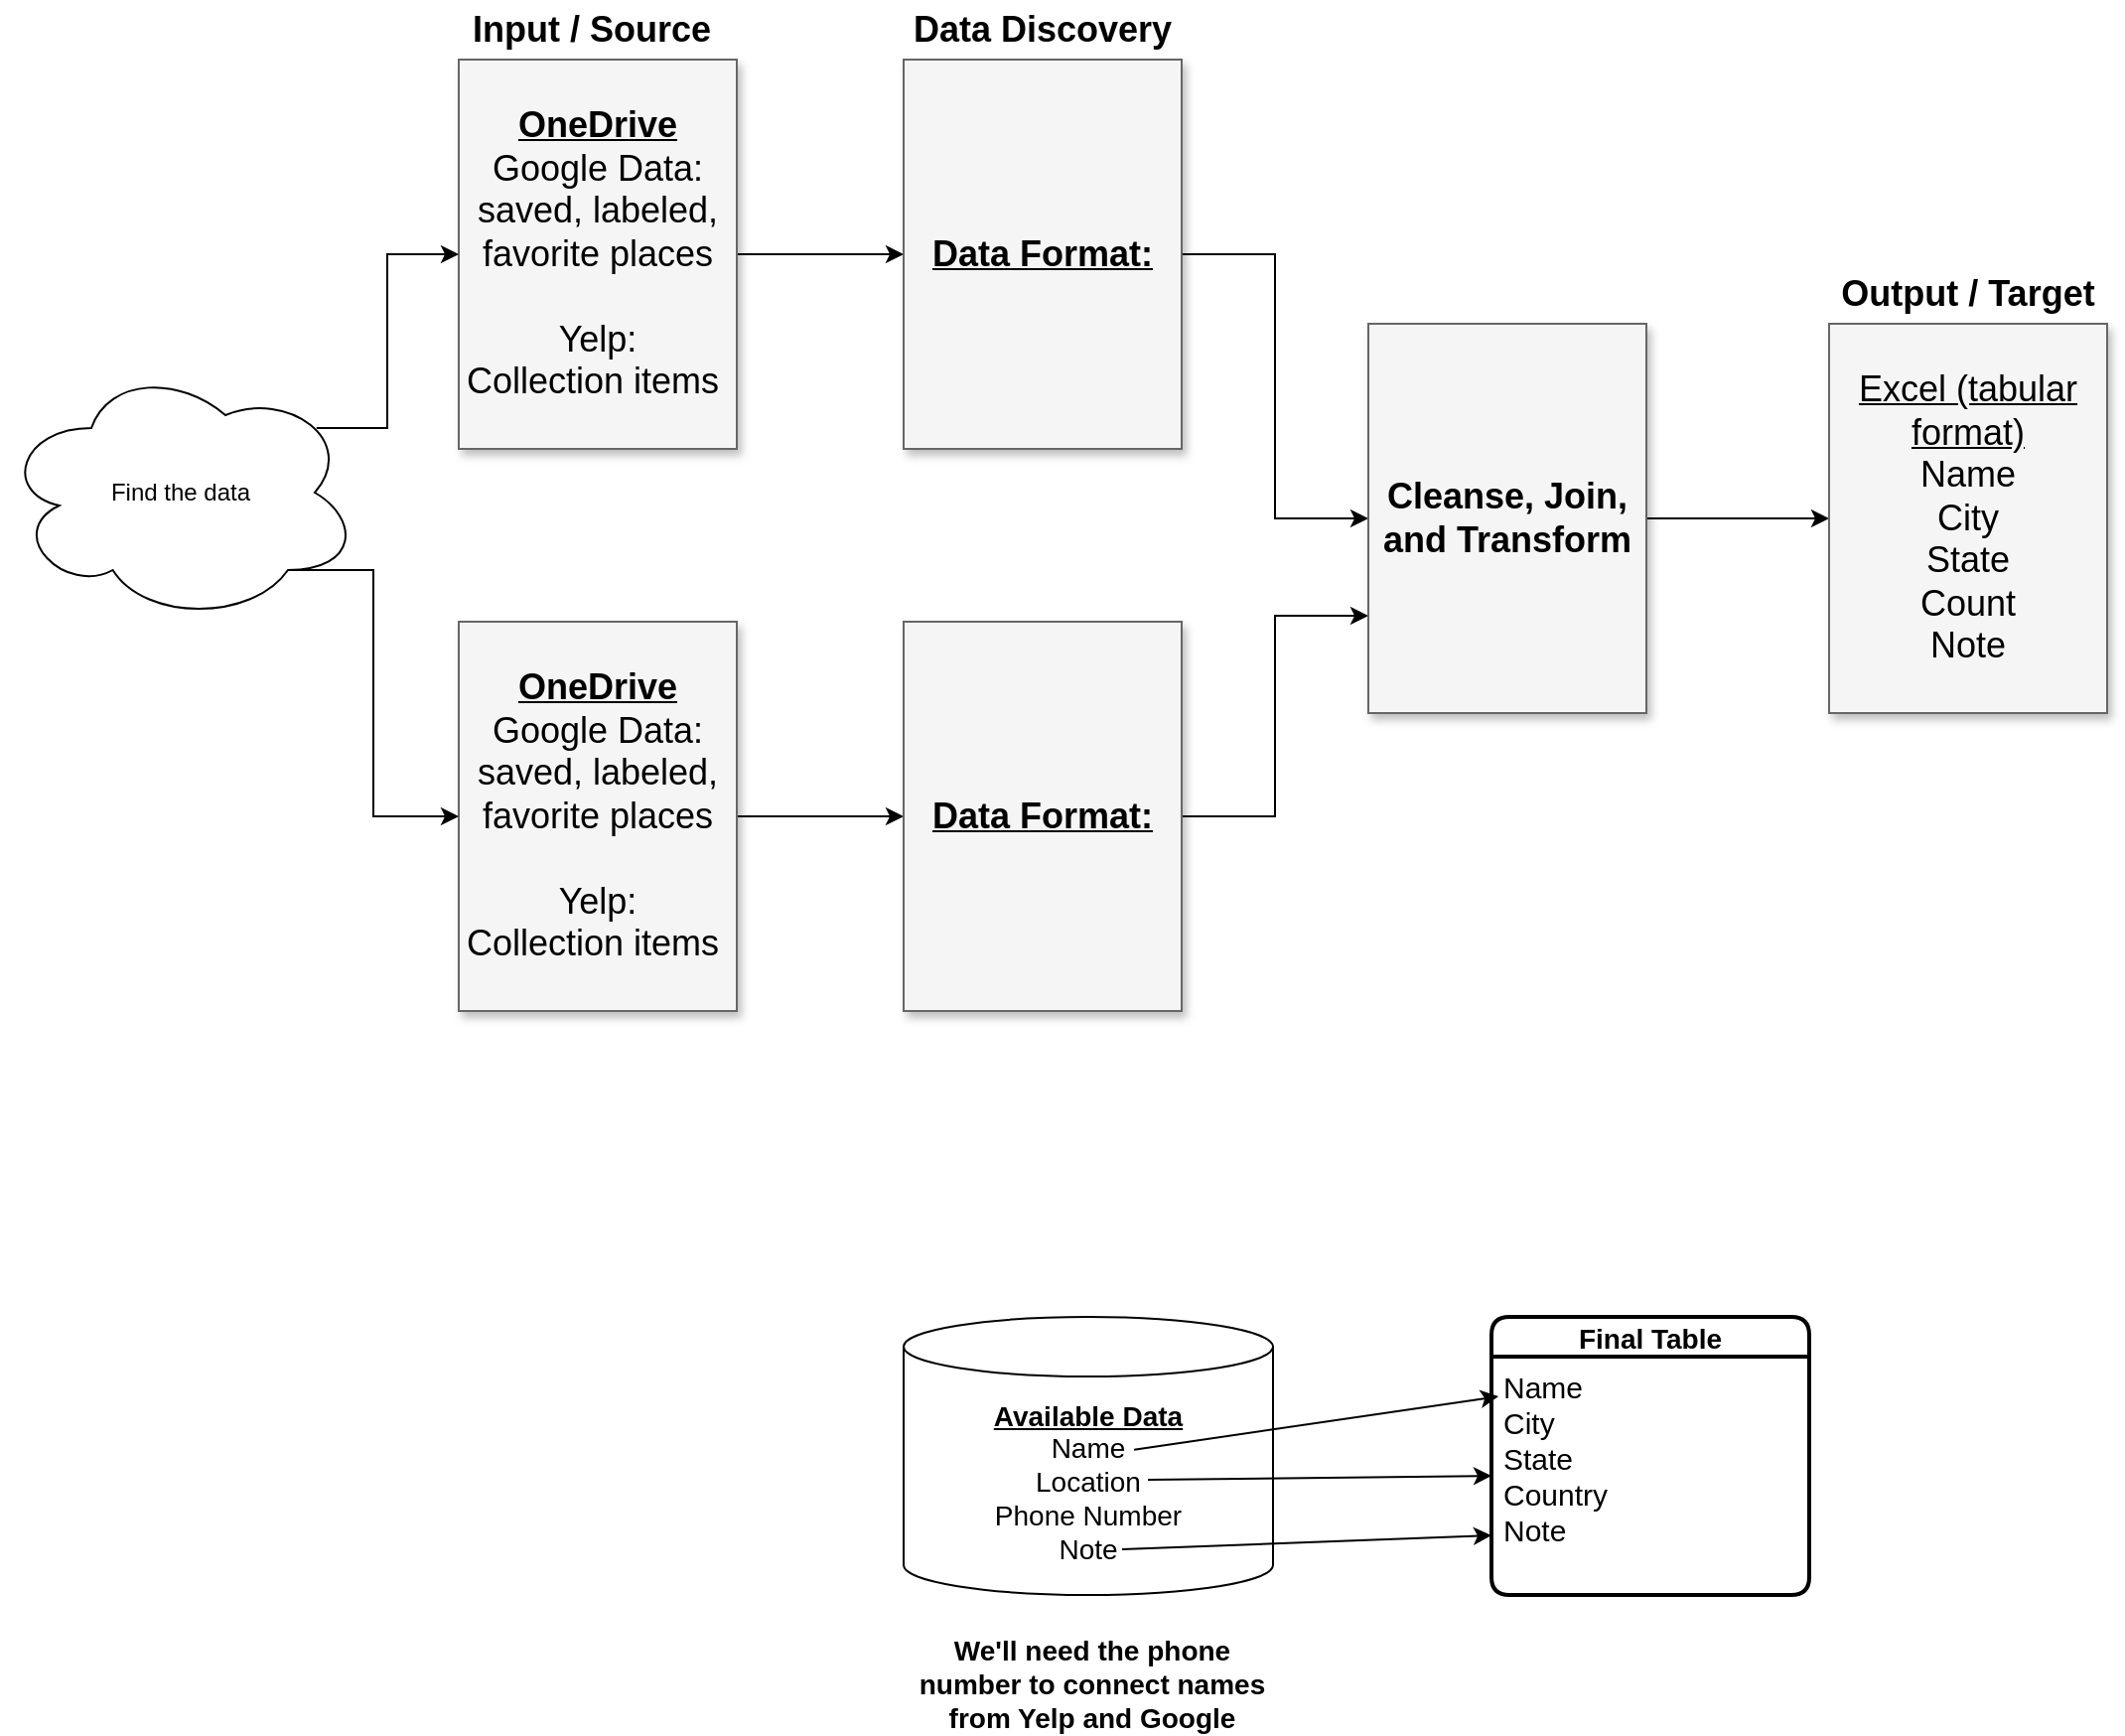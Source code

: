<mxfile version="20.8.17" type="github">
  <diagram name="Page-1" id="90a13364-a465-7bf4-72fc-28e22215d7a0">
    <mxGraphModel dx="3187.5" dy="769" grid="1" gridSize="10" guides="1" tooltips="1" connect="1" arrows="1" fold="1" page="1" pageScale="1.5" pageWidth="1169" pageHeight="826" background="none" math="0" shadow="0">
      <root>
        <mxCell id="0" style=";html=1;" />
        <mxCell id="1" style=";html=1;" parent="0" />
        <mxCell id="QJkubPFk-c3f9WA3xLjl-14" style="edgeStyle=none;rounded=0;orthogonalLoop=1;jettySize=auto;html=1;exitX=1;exitY=0.5;exitDx=0;exitDy=0;entryX=0;entryY=0.5;entryDx=0;entryDy=0;" edge="1" parent="1" source="gC0-dVrv1vUqgVdrwK94-1" target="QJkubPFk-c3f9WA3xLjl-2">
          <mxGeometry relative="1" as="geometry" />
        </mxCell>
        <mxCell id="gC0-dVrv1vUqgVdrwK94-1" value="&lt;b&gt;&lt;u&gt;OneDrive&lt;/u&gt;&lt;/b&gt;&lt;br&gt;Google Data:&lt;br style=&quot;border-color: var(--border-color);&quot;&gt;saved, labeled, favorite places&lt;br&gt;&lt;br&gt;Yelp:&lt;br&gt;Collection items&amp;nbsp;" style="whiteSpace=wrap;html=1;shadow=1;fontSize=18;fillColor=#f5f5f5;strokeColor=#666666;" parent="1" vertex="1">
          <mxGeometry x="220" y="377" width="140" height="196" as="geometry" />
        </mxCell>
        <mxCell id="gC0-dVrv1vUqgVdrwK94-9" value="&lt;b&gt;Input / Source&lt;/b&gt;" style="text;strokeColor=none;align=center;fillColor=none;html=1;verticalAlign=middle;whiteSpace=wrap;rounded=0;fontSize=18;" parent="1" vertex="1">
          <mxGeometry x="209" y="347" width="156" height="30" as="geometry" />
        </mxCell>
        <mxCell id="QJkubPFk-c3f9WA3xLjl-15" style="edgeStyle=orthogonalEdgeStyle;rounded=0;orthogonalLoop=1;jettySize=auto;html=1;exitX=1;exitY=0.5;exitDx=0;exitDy=0;entryX=0;entryY=0.5;entryDx=0;entryDy=0;" edge="1" parent="1" source="QJkubPFk-c3f9WA3xLjl-1" target="QJkubPFk-c3f9WA3xLjl-3">
          <mxGeometry relative="1" as="geometry" />
        </mxCell>
        <mxCell id="QJkubPFk-c3f9WA3xLjl-1" value="&lt;b&gt;&lt;u&gt;OneDrive&lt;/u&gt;&lt;/b&gt;&lt;br&gt;Google Data:&lt;br style=&quot;border-color: var(--border-color);&quot;&gt;saved, labeled, favorite places&lt;br&gt;&lt;br&gt;Yelp:&lt;br&gt;Collection items&amp;nbsp;" style="whiteSpace=wrap;html=1;shadow=1;fontSize=18;fillColor=#f5f5f5;strokeColor=#666666;" vertex="1" parent="1">
          <mxGeometry x="220" y="660" width="140" height="196" as="geometry" />
        </mxCell>
        <mxCell id="QJkubPFk-c3f9WA3xLjl-16" style="edgeStyle=orthogonalEdgeStyle;rounded=0;orthogonalLoop=1;jettySize=auto;html=1;exitX=1;exitY=0.5;exitDx=0;exitDy=0;entryX=0;entryY=0.5;entryDx=0;entryDy=0;" edge="1" parent="1" source="QJkubPFk-c3f9WA3xLjl-2" target="QJkubPFk-c3f9WA3xLjl-4">
          <mxGeometry relative="1" as="geometry" />
        </mxCell>
        <mxCell id="QJkubPFk-c3f9WA3xLjl-2" value="&lt;b&gt;&lt;u&gt;Data Format:&lt;/u&gt;&lt;/b&gt;" style="whiteSpace=wrap;html=1;shadow=1;fontSize=18;fillColor=#f5f5f5;strokeColor=#666666;" vertex="1" parent="1">
          <mxGeometry x="444" y="377" width="140" height="196" as="geometry" />
        </mxCell>
        <mxCell id="QJkubPFk-c3f9WA3xLjl-17" style="edgeStyle=orthogonalEdgeStyle;rounded=0;orthogonalLoop=1;jettySize=auto;html=1;exitX=1;exitY=0.5;exitDx=0;exitDy=0;entryX=0;entryY=0.75;entryDx=0;entryDy=0;" edge="1" parent="1" source="QJkubPFk-c3f9WA3xLjl-3" target="QJkubPFk-c3f9WA3xLjl-4">
          <mxGeometry relative="1" as="geometry" />
        </mxCell>
        <mxCell id="QJkubPFk-c3f9WA3xLjl-3" value="&lt;b&gt;&lt;u&gt;Data Format:&lt;/u&gt;&lt;/b&gt;" style="whiteSpace=wrap;html=1;shadow=1;fontSize=18;fillColor=#f5f5f5;strokeColor=#666666;" vertex="1" parent="1">
          <mxGeometry x="444" y="660" width="140" height="196" as="geometry" />
        </mxCell>
        <mxCell id="QJkubPFk-c3f9WA3xLjl-18" style="edgeStyle=orthogonalEdgeStyle;rounded=0;orthogonalLoop=1;jettySize=auto;html=1;exitX=1;exitY=0.5;exitDx=0;exitDy=0;" edge="1" parent="1" source="QJkubPFk-c3f9WA3xLjl-4" target="QJkubPFk-c3f9WA3xLjl-5">
          <mxGeometry relative="1" as="geometry" />
        </mxCell>
        <mxCell id="QJkubPFk-c3f9WA3xLjl-4" value="&lt;b&gt;Cleanse, Join, and Transform&lt;/b&gt;" style="whiteSpace=wrap;html=1;shadow=1;fontSize=18;fillColor=#f5f5f5;strokeColor=#666666;" vertex="1" parent="1">
          <mxGeometry x="678" y="510" width="140" height="196" as="geometry" />
        </mxCell>
        <mxCell id="QJkubPFk-c3f9WA3xLjl-5" value="&lt;span style=&quot;text-decoration-line: underline;&quot;&gt;Excel (tabular format)&lt;/span&gt;&lt;br&gt;Name&lt;br&gt;City&lt;br&gt;State&lt;br&gt;Count&lt;br&gt;Note" style="whiteSpace=wrap;html=1;shadow=1;fontSize=18;fillColor=#f5f5f5;strokeColor=#666666;" vertex="1" parent="1">
          <mxGeometry x="910" y="510" width="140" height="196" as="geometry" />
        </mxCell>
        <mxCell id="QJkubPFk-c3f9WA3xLjl-7" style="edgeStyle=elbowEdgeStyle;rounded=0;orthogonalLoop=1;jettySize=auto;html=1;exitX=0.88;exitY=0.25;exitDx=0;exitDy=0;exitPerimeter=0;entryX=0;entryY=0.5;entryDx=0;entryDy=0;" edge="1" parent="1" source="QJkubPFk-c3f9WA3xLjl-6" target="gC0-dVrv1vUqgVdrwK94-1">
          <mxGeometry relative="1" as="geometry" />
        </mxCell>
        <mxCell id="QJkubPFk-c3f9WA3xLjl-8" style="edgeStyle=elbowEdgeStyle;rounded=0;orthogonalLoop=1;jettySize=auto;html=1;exitX=0.8;exitY=0.8;exitDx=0;exitDy=0;exitPerimeter=0;entryX=0;entryY=0.5;entryDx=0;entryDy=0;" edge="1" parent="1" source="QJkubPFk-c3f9WA3xLjl-6" target="QJkubPFk-c3f9WA3xLjl-1">
          <mxGeometry relative="1" as="geometry" />
        </mxCell>
        <mxCell id="QJkubPFk-c3f9WA3xLjl-6" value="Find the data" style="ellipse;shape=cloud;whiteSpace=wrap;html=1;" vertex="1" parent="1">
          <mxGeometry x="-10" y="530" width="180" height="130" as="geometry" />
        </mxCell>
        <mxCell id="QJkubPFk-c3f9WA3xLjl-11" value="&lt;b&gt;Data Discovery&lt;/b&gt;" style="text;strokeColor=none;align=center;fillColor=none;html=1;verticalAlign=middle;whiteSpace=wrap;rounded=0;fontSize=18;" vertex="1" parent="1">
          <mxGeometry x="436" y="347" width="156" height="30" as="geometry" />
        </mxCell>
        <mxCell id="QJkubPFk-c3f9WA3xLjl-12" value="&lt;b&gt;Output / Target&lt;/b&gt;" style="text;strokeColor=none;align=center;fillColor=none;html=1;verticalAlign=middle;whiteSpace=wrap;rounded=0;fontSize=18;" vertex="1" parent="1">
          <mxGeometry x="902" y="480" width="156" height="30" as="geometry" />
        </mxCell>
        <mxCell id="QJkubPFk-c3f9WA3xLjl-13" value="&lt;font style=&quot;font-size: 14px;&quot;&gt;&lt;b&gt;&lt;u&gt;Available Data&lt;/u&gt;&lt;/b&gt;&lt;br&gt;Name&lt;br&gt;Location&lt;br&gt;Phone Number&lt;br&gt;Note&lt;br&gt;&lt;/font&gt;" style="shape=cylinder3;whiteSpace=wrap;html=1;boundedLbl=1;backgroundOutline=1;size=15;" vertex="1" parent="1">
          <mxGeometry x="444" y="1010" width="186" height="140" as="geometry" />
        </mxCell>
        <mxCell id="QJkubPFk-c3f9WA3xLjl-20" value="Final Table" style="swimlane;childLayout=stackLayout;horizontal=1;startSize=20;horizontalStack=0;rounded=1;fontSize=14;fontStyle=1;strokeWidth=2;resizeParent=0;resizeLast=1;shadow=0;dashed=0;align=center;" vertex="1" parent="1">
          <mxGeometry x="740" y="1010" width="160" height="140" as="geometry" />
        </mxCell>
        <mxCell id="QJkubPFk-c3f9WA3xLjl-21" value="Name&#xa;City&#xa;State&#xa;Country&#xa;Note" style="align=left;strokeColor=none;fillColor=none;spacingLeft=4;fontSize=15;verticalAlign=top;resizable=0;rotatable=0;part=1;" vertex="1" parent="QJkubPFk-c3f9WA3xLjl-20">
          <mxGeometry y="20" width="160" height="120" as="geometry" />
        </mxCell>
        <mxCell id="QJkubPFk-c3f9WA3xLjl-23" value="" style="endArrow=classic;html=1;rounded=0;fontSize=14;entryX=0;entryY=0.5;entryDx=0;entryDy=0;" edge="1" parent="1" target="QJkubPFk-c3f9WA3xLjl-21">
          <mxGeometry width="50" height="50" relative="1" as="geometry">
            <mxPoint x="567" y="1092" as="sourcePoint" />
            <mxPoint x="647" y="1092" as="targetPoint" />
          </mxGeometry>
        </mxCell>
        <mxCell id="QJkubPFk-c3f9WA3xLjl-24" value="" style="endArrow=classic;html=1;rounded=0;fontSize=14;exitX=0.624;exitY=0.478;exitDx=0;exitDy=0;exitPerimeter=0;entryX=0.022;entryY=0.167;entryDx=0;entryDy=0;entryPerimeter=0;" edge="1" parent="1" source="QJkubPFk-c3f9WA3xLjl-13" target="QJkubPFk-c3f9WA3xLjl-21">
          <mxGeometry width="50" height="50" relative="1" as="geometry">
            <mxPoint x="640" y="1074" as="sourcePoint" />
            <mxPoint x="720" y="1074" as="targetPoint" />
          </mxGeometry>
        </mxCell>
        <mxCell id="QJkubPFk-c3f9WA3xLjl-25" value="" style="endArrow=classic;html=1;rounded=0;fontSize=14;entryX=0;entryY=0.75;entryDx=0;entryDy=0;" edge="1" parent="1" target="QJkubPFk-c3f9WA3xLjl-21">
          <mxGeometry width="50" height="50" relative="1" as="geometry">
            <mxPoint x="554" y="1127" as="sourcePoint" />
            <mxPoint x="727" y="1125" as="targetPoint" />
          </mxGeometry>
        </mxCell>
        <mxCell id="QJkubPFk-c3f9WA3xLjl-26" value="We&#39;ll need the phone number to connect names from Yelp and Google" style="text;strokeColor=none;align=center;fillColor=none;html=1;verticalAlign=middle;whiteSpace=wrap;rounded=0;fontSize=14;fontStyle=1" vertex="1" parent="1">
          <mxGeometry x="444" y="1180" width="190" height="30" as="geometry" />
        </mxCell>
      </root>
    </mxGraphModel>
  </diagram>
</mxfile>
